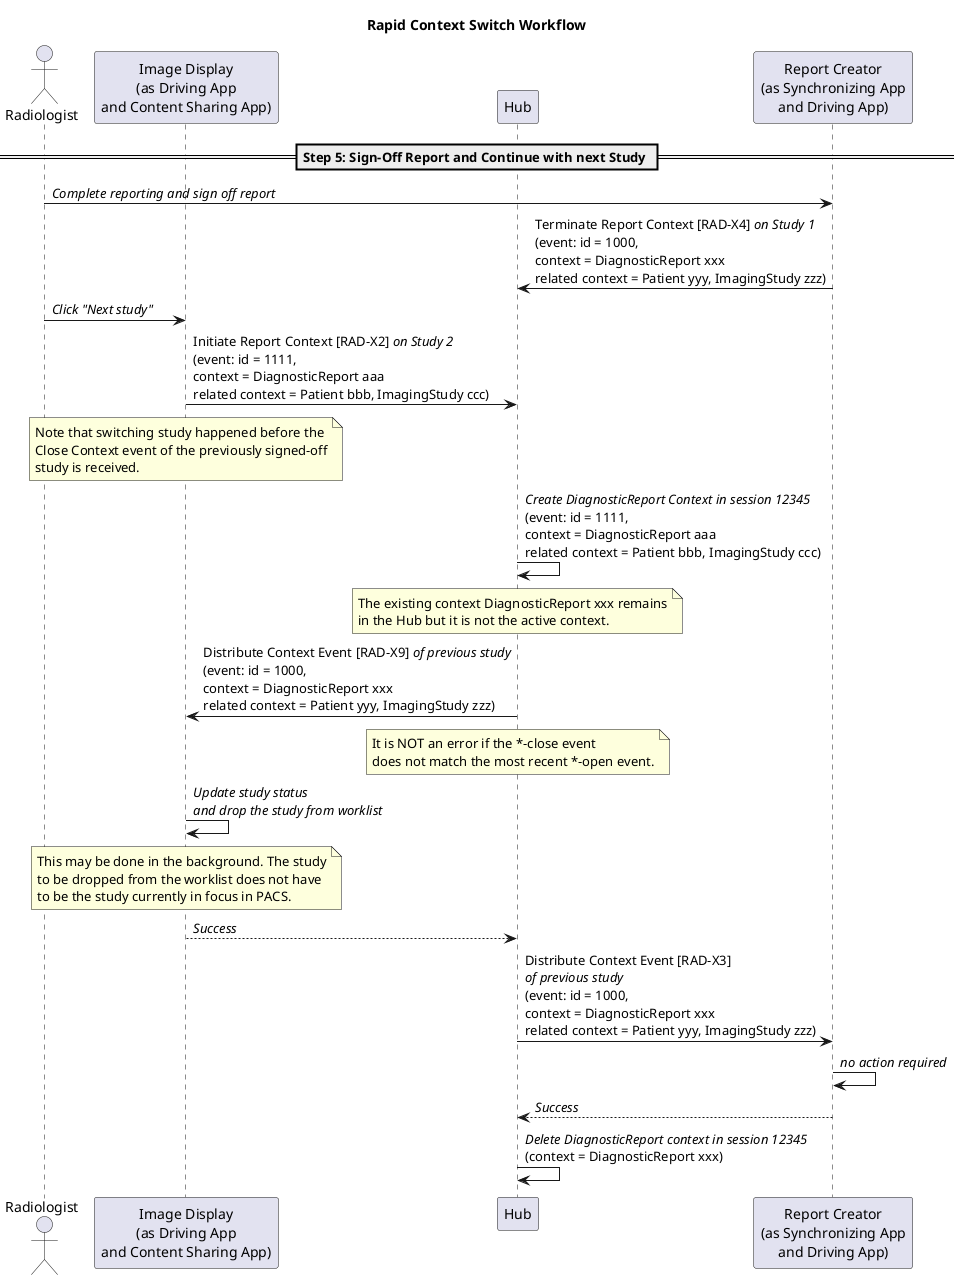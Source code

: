 @startuml rapid_switch_context

title Rapid Context Switch Workflow

actor Radiologist as User
participant "Image Display\n(as Driving App\nand Content Sharing App)" as PACS
participant "Hub" as Hub
participant "Report Creator\n(as Synchronizing App\nand Driving App)" as Report

== Step 5: Sign-Off Report and Continue with next Study ==

User->Report: //Complete reporting and sign off report//
Report->Hub: Terminate Report Context [RAD-X4] //on Study 1//\n(event: id = 1000,\ncontext = DiagnosticReport xxx\nrelated context = Patient yyy, ImagingStudy zzz)

User->PACS: //Click "Next study"//
PACS->Hub: Initiate Report Context [RAD-X2] //on Study 2//\n(event: id = 1111,\ncontext = DiagnosticReport aaa\nrelated context = Patient bbb, ImagingStudy ccc)
note over PACS
Note that switching study happened before the
Close Context event of the previously signed-off
study is received.
end note

Hub->Hub: //Create DiagnosticReport Context in session 12345//\n(event: id = 1111,\ncontext = DiagnosticReport aaa\nrelated context = Patient bbb, ImagingStudy ccc)
note over Hub
The existing context DiagnosticReport xxx remains
in the Hub but it is not the active context.
end note

Hub->PACS: Distribute Context Event [RAD-X9] //of previous study//\n(event: id = 1000,\ncontext = DiagnosticReport xxx\nrelated context = Patient yyy, ImagingStudy zzz)
note over Hub
It is NOT an error if the *-close event
does not match the most recent *-open event.
end note

PACS->PACS: //Update study status//\n//and drop the study from worklist//
note over PACS
This may be done in the background. The study
to be dropped from the worklist does not have
to be the study currently in focus in PACS.
end note

PACS-->Hub: //Success//

Hub->Report: Distribute Context Event [RAD-X3]\n//of previous study//\n(event: id = 1000,\ncontext = DiagnosticReport xxx\nrelated context = Patient yyy, ImagingStudy zzz)
Report->Report: //no action required//
Report-->Hub: //Success//

Hub->Hub: //Delete DiagnosticReport context in session 12345//\n(context = DiagnosticReport xxx)

@enduml